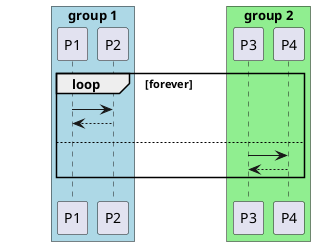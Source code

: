 {
  "sha1": "cd4l8lmv84z52g9tcouoq4ot5kg19mi",
  "insertion": {
    "when": "2024-06-01T09:03:01.275Z",
    "url": "http://forum.plantuml.net/7827/devicons-and-font-awesome-library-in-%40salt",
    "user": "plantuml@gmail.com"
  }
}
@startuml
!pragma teoz true
skinparam BoxPadding 40

box "group 1" #lightblue
    Participant P1
    Participant P2
end box
' I would like to insert an horizontal minimu space constraint here
box "group 2" #lightgreen
    Participant P3
    Participant P4
end box

loop forever
    P1 -> P2
    P2 --> P1
else
    P3 -> P4
    P4 --> P3
end

@enduml
